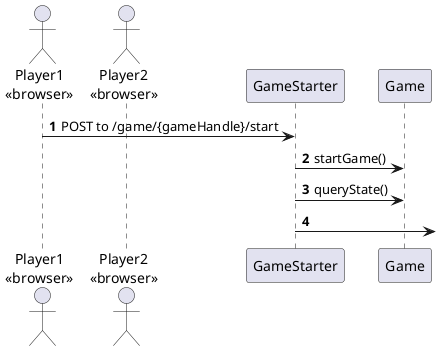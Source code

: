 @startuml

autonumber

actor "Player1\n<<browser>>" as Player1
actor "Player2\n<<browser>>" as Player2

Player1 -> GameStarter: POST to /game/{gameHandle}/start
GameStarter -> Game: startGame()
GameStarter -> Game: queryState()
GameStarter ->

@enduml